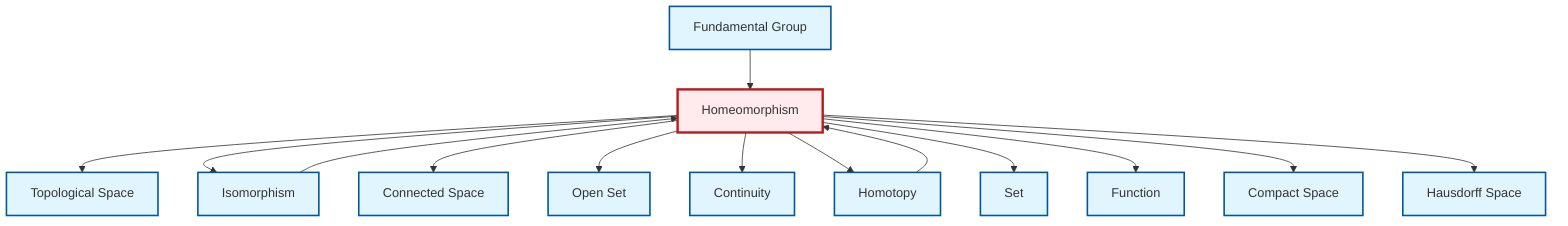 graph TD
    classDef definition fill:#e1f5fe,stroke:#01579b,stroke-width:2px
    classDef theorem fill:#f3e5f5,stroke:#4a148c,stroke-width:2px
    classDef axiom fill:#fff3e0,stroke:#e65100,stroke-width:2px
    classDef example fill:#e8f5e9,stroke:#1b5e20,stroke-width:2px
    classDef current fill:#ffebee,stroke:#b71c1c,stroke-width:3px
    def-hausdorff["Hausdorff Space"]:::definition
    def-set["Set"]:::definition
    def-fundamental-group["Fundamental Group"]:::definition
    def-function["Function"]:::definition
    def-isomorphism["Isomorphism"]:::definition
    def-compact["Compact Space"]:::definition
    def-topological-space["Topological Space"]:::definition
    def-continuity["Continuity"]:::definition
    def-connected["Connected Space"]:::definition
    def-open-set["Open Set"]:::definition
    def-homotopy["Homotopy"]:::definition
    def-homeomorphism["Homeomorphism"]:::definition
    def-homeomorphism --> def-topological-space
    def-homotopy --> def-homeomorphism
    def-homeomorphism --> def-isomorphism
    def-homeomorphism --> def-connected
    def-homeomorphism --> def-open-set
    def-fundamental-group --> def-homeomorphism
    def-isomorphism --> def-homeomorphism
    def-homeomorphism --> def-continuity
    def-homeomorphism --> def-homotopy
    def-homeomorphism --> def-set
    def-homeomorphism --> def-function
    def-homeomorphism --> def-compact
    def-homeomorphism --> def-hausdorff
    class def-homeomorphism current